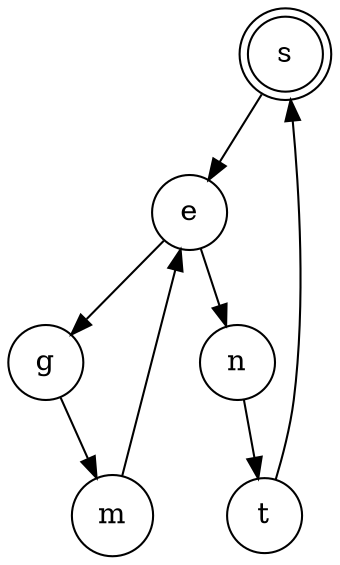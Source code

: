 digraph {   
    node [shape = doublecircle, color = black] s ;
    node [shape = circle];
    node [color= black];
    s -> e -> g -> m -> e -> n -> t -> s;	
}